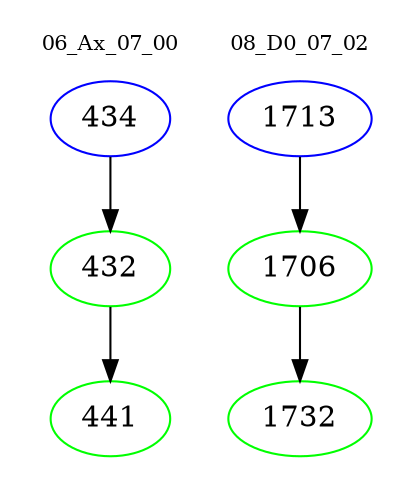 digraph{
subgraph cluster_0 {
color = white
label = "06_Ax_07_00";
fontsize=10;
T0_434 [label="434", color="blue"]
T0_434 -> T0_432 [color="black"]
T0_432 [label="432", color="green"]
T0_432 -> T0_441 [color="black"]
T0_441 [label="441", color="green"]
}
subgraph cluster_1 {
color = white
label = "08_D0_07_02";
fontsize=10;
T1_1713 [label="1713", color="blue"]
T1_1713 -> T1_1706 [color="black"]
T1_1706 [label="1706", color="green"]
T1_1706 -> T1_1732 [color="black"]
T1_1732 [label="1732", color="green"]
}
}
